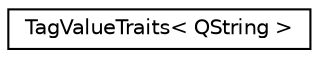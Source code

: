 digraph "Graphical Class Hierarchy"
{
 // LATEX_PDF_SIZE
  edge [fontname="Helvetica",fontsize="10",labelfontname="Helvetica",labelfontsize="10"];
  node [fontname="Helvetica",fontsize="10",shape=record];
  rankdir="LR";
  Node0 [label="TagValueTraits\< QString \>",height=0.2,width=0.4,color="black", fillcolor="white", style="filled",URL="$struct_tag_value_traits_3_01_q_string_01_4.html",tooltip=" "];
}
